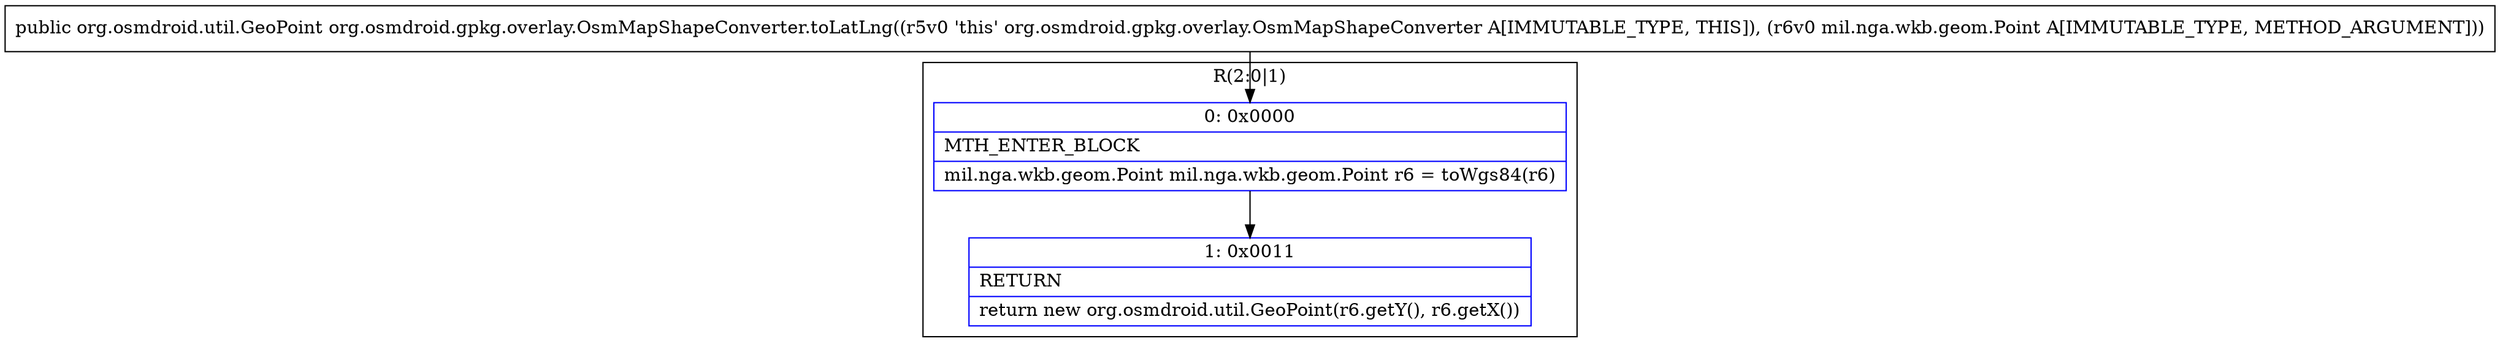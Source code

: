 digraph "CFG fororg.osmdroid.gpkg.overlay.OsmMapShapeConverter.toLatLng(Lmil\/nga\/wkb\/geom\/Point;)Lorg\/osmdroid\/util\/GeoPoint;" {
subgraph cluster_Region_655608627 {
label = "R(2:0|1)";
node [shape=record,color=blue];
Node_0 [shape=record,label="{0\:\ 0x0000|MTH_ENTER_BLOCK\l|mil.nga.wkb.geom.Point mil.nga.wkb.geom.Point r6 = toWgs84(r6)\l}"];
Node_1 [shape=record,label="{1\:\ 0x0011|RETURN\l|return new org.osmdroid.util.GeoPoint(r6.getY(), r6.getX())\l}"];
}
MethodNode[shape=record,label="{public org.osmdroid.util.GeoPoint org.osmdroid.gpkg.overlay.OsmMapShapeConverter.toLatLng((r5v0 'this' org.osmdroid.gpkg.overlay.OsmMapShapeConverter A[IMMUTABLE_TYPE, THIS]), (r6v0 mil.nga.wkb.geom.Point A[IMMUTABLE_TYPE, METHOD_ARGUMENT])) }"];
MethodNode -> Node_0;
Node_0 -> Node_1;
}

